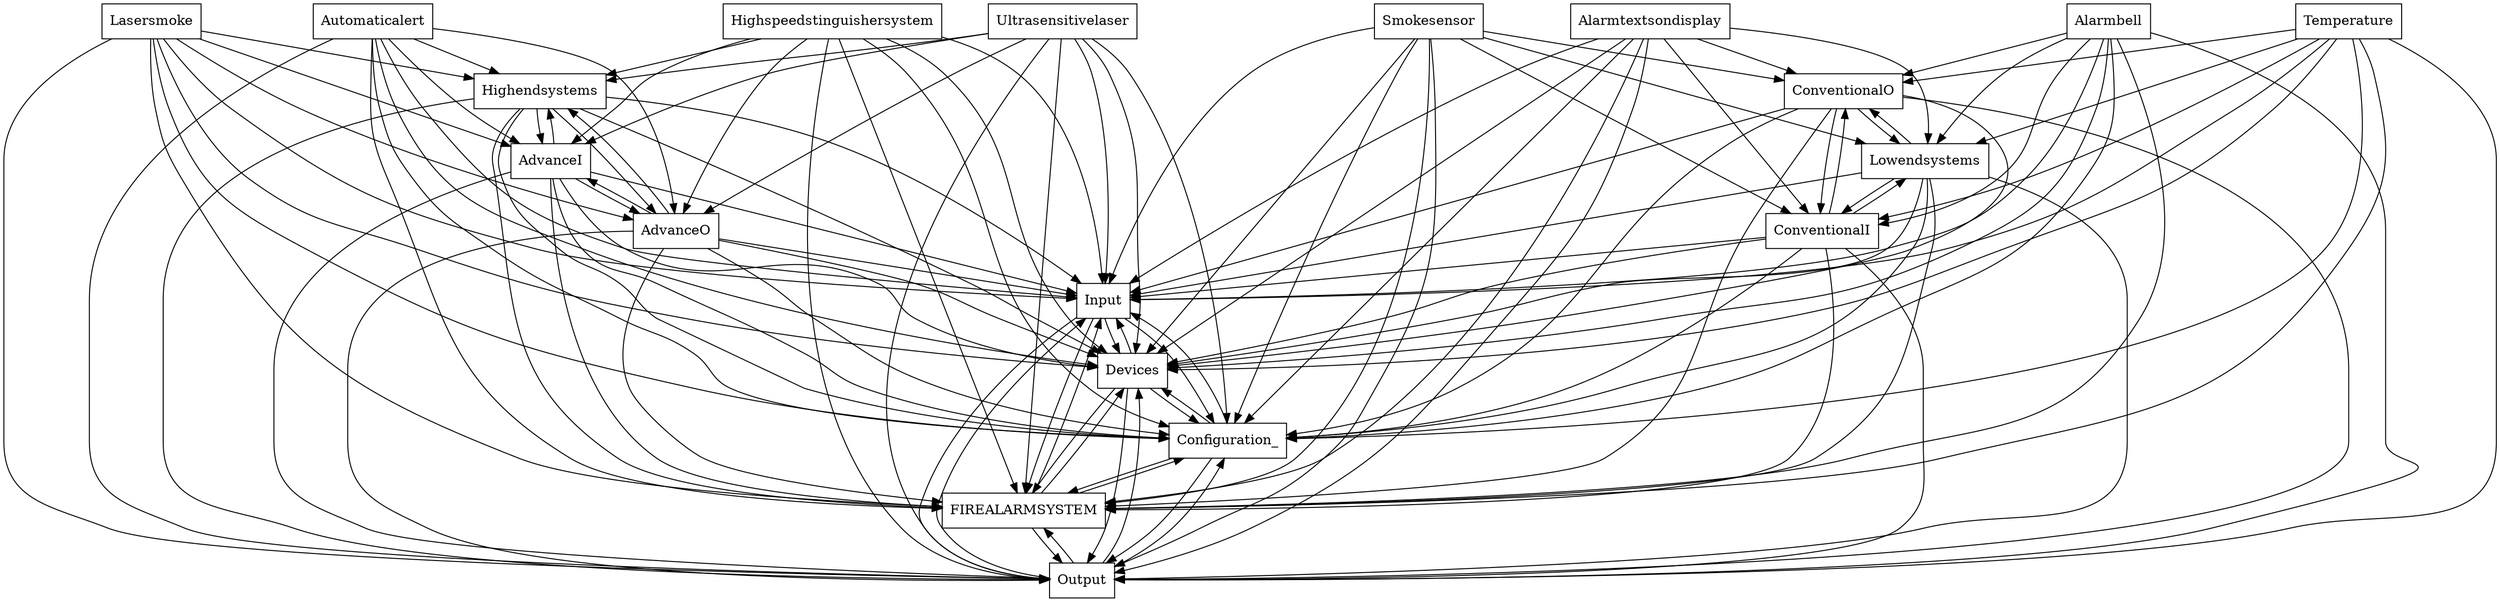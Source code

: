 digraph{
graph [rankdir=TB];
node [shape=box];
edge [arrowhead=normal];
0[label="Highspeedstinguishersystem",]
1[label="Input",]
2[label="Automaticalert",]
3[label="Highendsystems",]
4[label="Devices",]
5[label="Temperature",]
6[label="Output",]
7[label="Lasersmoke",]
8[label="FIREALARMSYSTEM",]
9[label="ConventionalO",]
10[label="Lowendsystems",]
11[label="ConventionalI",]
12[label="Ultrasensitivelaser",]
13[label="AdvanceI",]
14[label="Configuration_",]
15[label="AdvanceO",]
16[label="Alarmbell",]
17[label="Alarmtextsondisplay",]
18[label="Smokesensor",]
0->1[label="",]
0->3[label="",]
0->4[label="",]
0->6[label="",]
0->8[label="",]
0->13[label="",]
0->14[label="",]
0->15[label="",]
1->4[label="",]
1->6[label="",]
1->8[label="",]
1->14[label="",]
2->1[label="",]
2->3[label="",]
2->4[label="",]
2->6[label="",]
2->8[label="",]
2->13[label="",]
2->14[label="",]
2->15[label="",]
3->1[label="",]
3->4[label="",]
3->6[label="",]
3->8[label="",]
3->13[label="",]
3->14[label="",]
3->15[label="",]
4->1[label="",]
4->6[label="",]
4->8[label="",]
4->14[label="",]
5->1[label="",]
5->4[label="",]
5->6[label="",]
5->8[label="",]
5->9[label="",]
5->10[label="",]
5->11[label="",]
5->14[label="",]
6->1[label="",]
6->4[label="",]
6->8[label="",]
6->14[label="",]
7->1[label="",]
7->3[label="",]
7->4[label="",]
7->6[label="",]
7->8[label="",]
7->13[label="",]
7->14[label="",]
7->15[label="",]
8->1[label="",]
8->4[label="",]
8->6[label="",]
8->14[label="",]
9->1[label="",]
9->4[label="",]
9->6[label="",]
9->8[label="",]
9->10[label="",]
9->11[label="",]
9->14[label="",]
10->1[label="",]
10->4[label="",]
10->6[label="",]
10->8[label="",]
10->9[label="",]
10->11[label="",]
10->14[label="",]
11->1[label="",]
11->4[label="",]
11->6[label="",]
11->8[label="",]
11->9[label="",]
11->10[label="",]
11->14[label="",]
12->1[label="",]
12->3[label="",]
12->4[label="",]
12->6[label="",]
12->8[label="",]
12->13[label="",]
12->14[label="",]
12->15[label="",]
13->1[label="",]
13->3[label="",]
13->4[label="",]
13->6[label="",]
13->8[label="",]
13->14[label="",]
13->15[label="",]
14->1[label="",]
14->4[label="",]
14->6[label="",]
14->8[label="",]
15->1[label="",]
15->3[label="",]
15->4[label="",]
15->6[label="",]
15->8[label="",]
15->13[label="",]
15->14[label="",]
16->1[label="",]
16->4[label="",]
16->6[label="",]
16->8[label="",]
16->9[label="",]
16->10[label="",]
16->11[label="",]
16->14[label="",]
17->1[label="",]
17->4[label="",]
17->6[label="",]
17->8[label="",]
17->9[label="",]
17->10[label="",]
17->11[label="",]
17->14[label="",]
18->1[label="",]
18->4[label="",]
18->6[label="",]
18->8[label="",]
18->9[label="",]
18->10[label="",]
18->11[label="",]
18->14[label="",]
}

